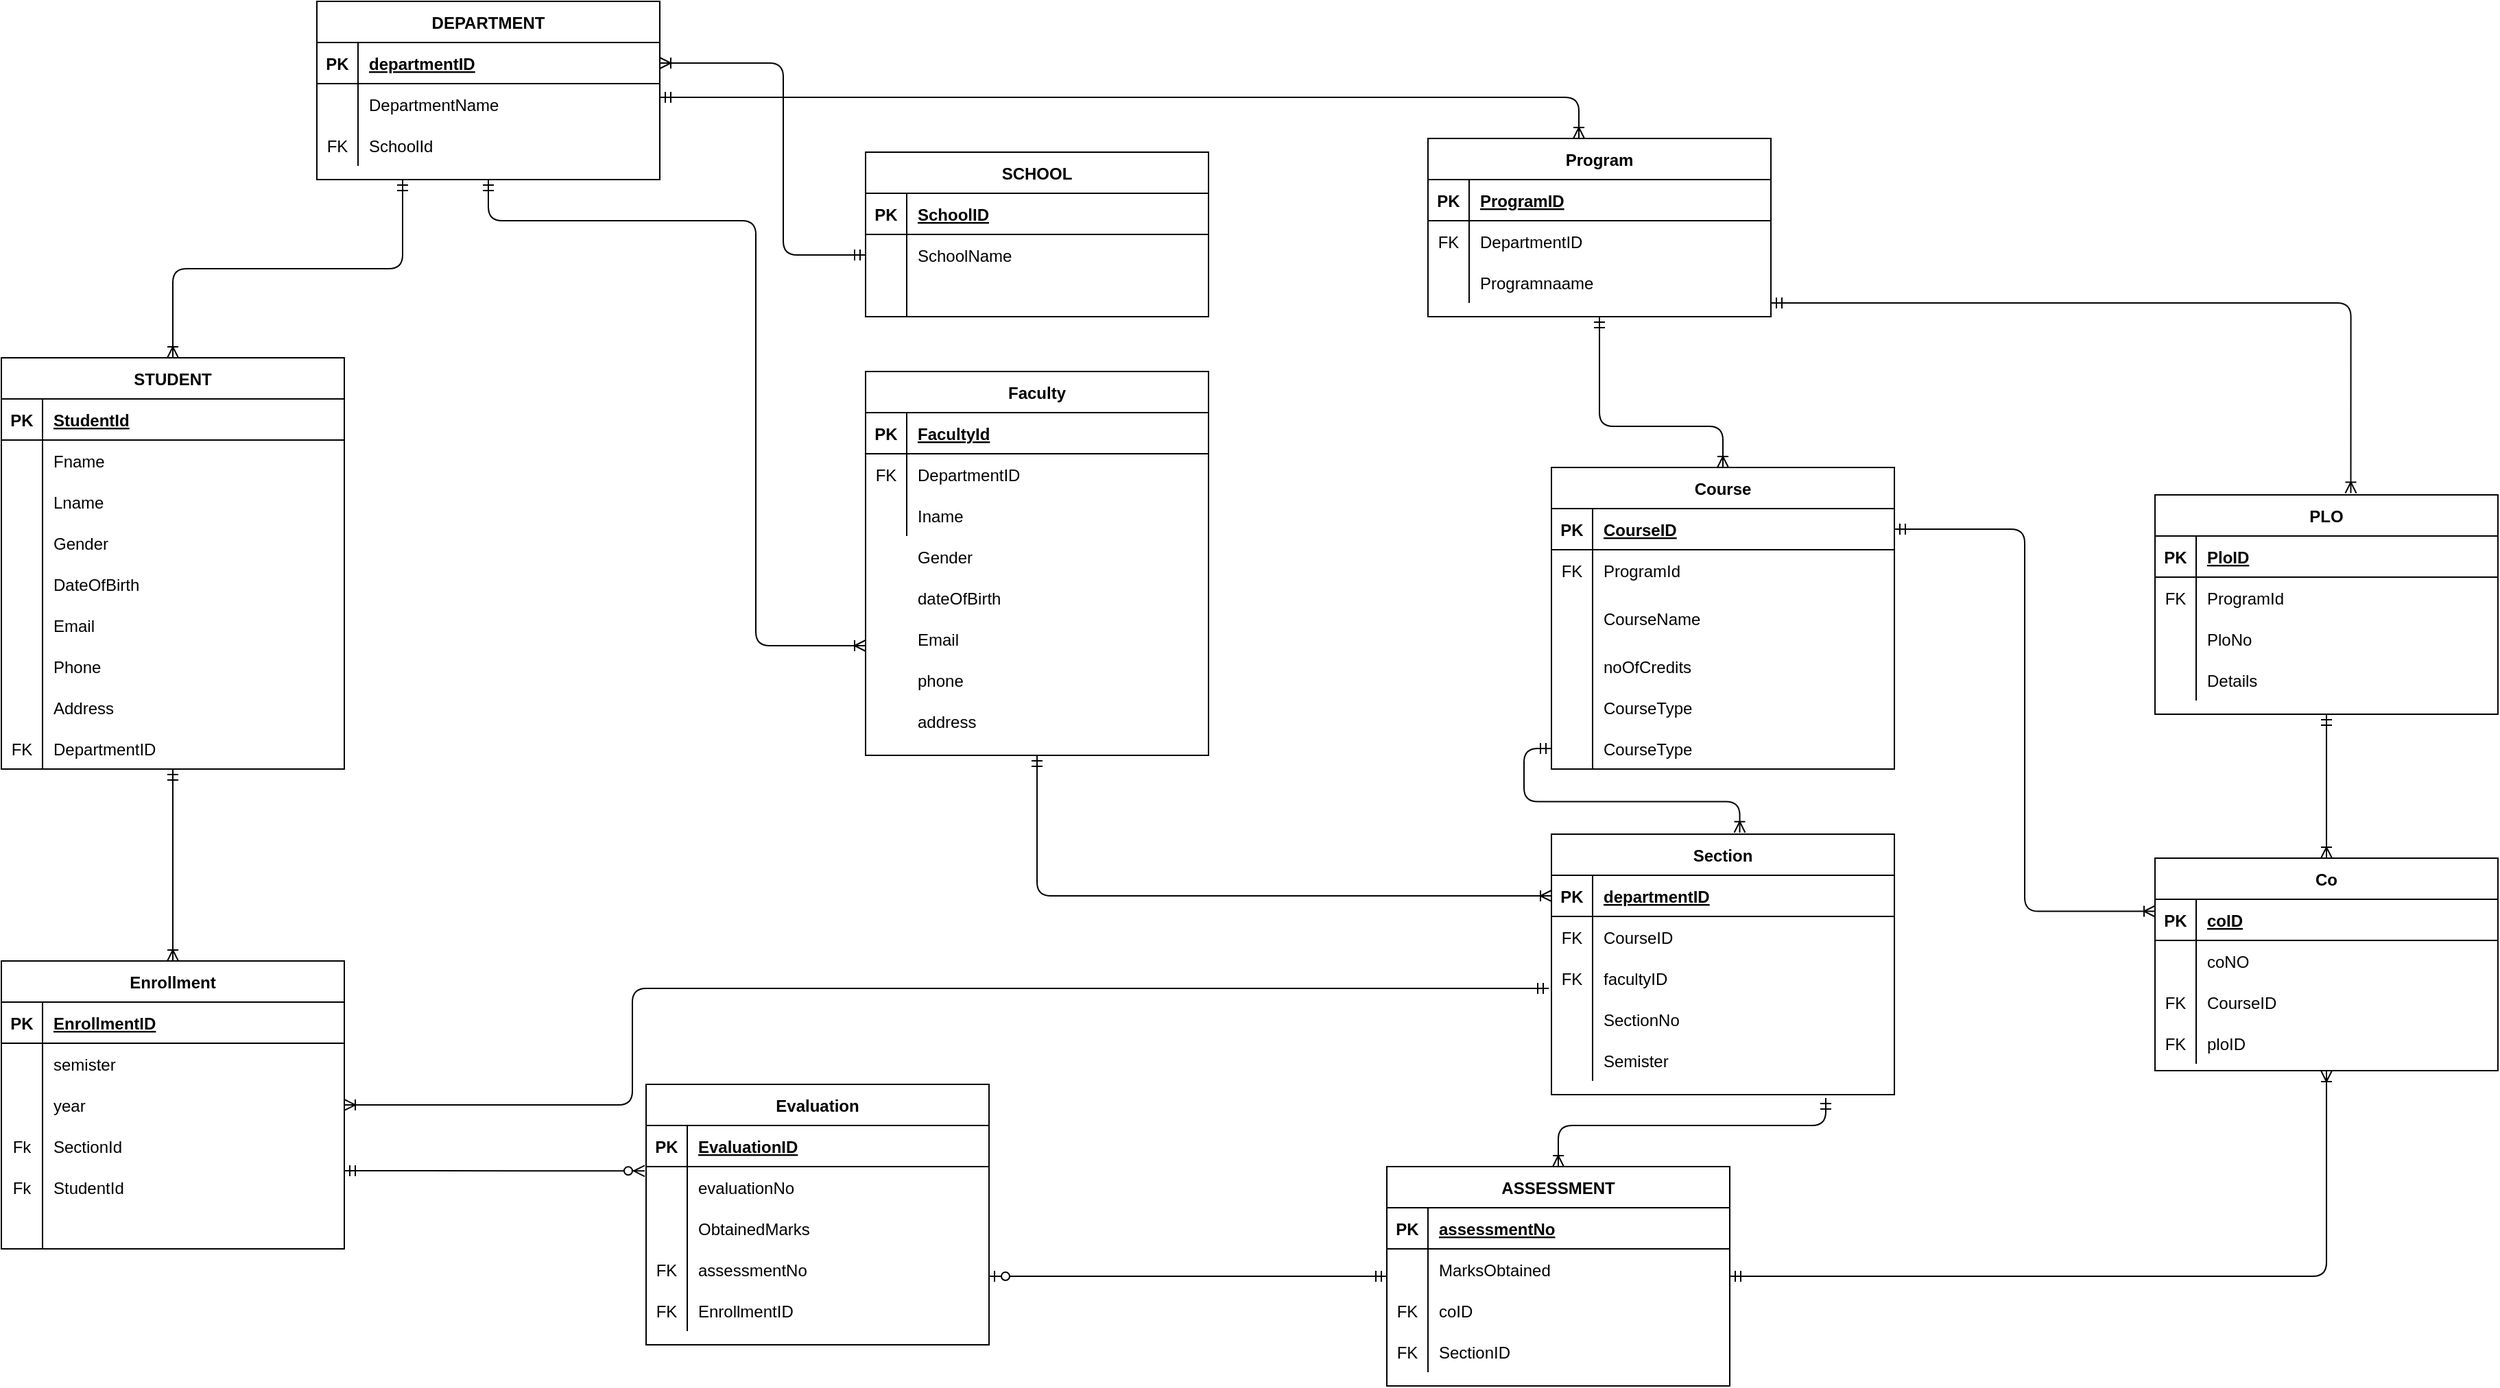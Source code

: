 <mxfile version="14.5.1" type="device"><diagram id="R2lEEEUBdFMjLlhIrx00" name="Page-1"><mxGraphModel dx="1867" dy="1372" grid="1" gridSize="10" guides="1" tooltips="1" connect="1" arrows="1" fold="1" page="1" pageScale="1" pageWidth="850" pageHeight="1100" math="0" shadow="0" extFonts="Permanent Marker^https://fonts.googleapis.com/css?family=Permanent+Marker"><root><mxCell id="0"/><mxCell id="1" parent="0"/><mxCell id="C-vyLk0tnHw3VtMMgP7b-1" value="" style="endArrow=ERmandOne;startArrow=ERoneToMany;endFill=0;startFill=0;edgeStyle=orthogonalEdgeStyle;" parent="1" source="C-vyLk0tnHw3VtMMgP7b-24" target="C-vyLk0tnHw3VtMMgP7b-6" edge="1"><mxGeometry width="100" height="100" relative="1" as="geometry"><mxPoint x="340" y="720" as="sourcePoint"/><mxPoint x="440" y="620" as="targetPoint"/><Array as="points"><mxPoint x="390" y="55"/><mxPoint x="390" y="195"/></Array></mxGeometry></mxCell><mxCell id="C-vyLk0tnHw3VtMMgP7b-2" value="SCHOOL" style="shape=table;startSize=30;container=1;collapsible=1;childLayout=tableLayout;fixedRows=1;rowLines=0;fontStyle=1;align=center;resizeLast=1;" parent="1" vertex="1"><mxGeometry x="450" y="120" width="250" height="120" as="geometry"/></mxCell><mxCell id="C-vyLk0tnHw3VtMMgP7b-3" value="" style="shape=partialRectangle;collapsible=0;dropTarget=0;pointerEvents=0;fillColor=none;points=[[0,0.5],[1,0.5]];portConstraint=eastwest;top=0;left=0;right=0;bottom=1;" parent="C-vyLk0tnHw3VtMMgP7b-2" vertex="1"><mxGeometry y="30" width="250" height="30" as="geometry"/></mxCell><mxCell id="C-vyLk0tnHw3VtMMgP7b-4" value="PK" style="shape=partialRectangle;overflow=hidden;connectable=0;fillColor=none;top=0;left=0;bottom=0;right=0;fontStyle=1;" parent="C-vyLk0tnHw3VtMMgP7b-3" vertex="1"><mxGeometry width="30" height="30" as="geometry"/></mxCell><mxCell id="C-vyLk0tnHw3VtMMgP7b-5" value="SchoolID" style="shape=partialRectangle;overflow=hidden;connectable=0;fillColor=none;top=0;left=0;bottom=0;right=0;align=left;spacingLeft=6;fontStyle=5;" parent="C-vyLk0tnHw3VtMMgP7b-3" vertex="1"><mxGeometry x="30" width="220" height="30" as="geometry"/></mxCell><mxCell id="C-vyLk0tnHw3VtMMgP7b-6" value="" style="shape=partialRectangle;collapsible=0;dropTarget=0;pointerEvents=0;fillColor=none;points=[[0,0.5],[1,0.5]];portConstraint=eastwest;top=0;left=0;right=0;bottom=0;" parent="C-vyLk0tnHw3VtMMgP7b-2" vertex="1"><mxGeometry y="60" width="250" height="30" as="geometry"/></mxCell><mxCell id="C-vyLk0tnHw3VtMMgP7b-7" value="" style="shape=partialRectangle;overflow=hidden;connectable=0;fillColor=none;top=0;left=0;bottom=0;right=0;" parent="C-vyLk0tnHw3VtMMgP7b-6" vertex="1"><mxGeometry width="30" height="30" as="geometry"/></mxCell><mxCell id="C-vyLk0tnHw3VtMMgP7b-8" value="SchoolName" style="shape=partialRectangle;overflow=hidden;connectable=0;fillColor=none;top=0;left=0;bottom=0;right=0;align=left;spacingLeft=6;" parent="C-vyLk0tnHw3VtMMgP7b-6" vertex="1"><mxGeometry x="30" width="220" height="30" as="geometry"/></mxCell><mxCell id="C-vyLk0tnHw3VtMMgP7b-9" value="" style="shape=partialRectangle;collapsible=0;dropTarget=0;pointerEvents=0;fillColor=none;points=[[0,0.5],[1,0.5]];portConstraint=eastwest;top=0;left=0;right=0;bottom=0;" parent="C-vyLk0tnHw3VtMMgP7b-2" vertex="1"><mxGeometry y="90" width="250" height="30" as="geometry"/></mxCell><mxCell id="C-vyLk0tnHw3VtMMgP7b-10" value="" style="shape=partialRectangle;overflow=hidden;connectable=0;fillColor=none;top=0;left=0;bottom=0;right=0;" parent="C-vyLk0tnHw3VtMMgP7b-9" vertex="1"><mxGeometry width="30" height="30" as="geometry"/></mxCell><mxCell id="C-vyLk0tnHw3VtMMgP7b-11" value="" style="shape=partialRectangle;overflow=hidden;connectable=0;fillColor=none;top=0;left=0;bottom=0;right=0;align=left;spacingLeft=6;" parent="C-vyLk0tnHw3VtMMgP7b-9" vertex="1"><mxGeometry x="30" width="220" height="30" as="geometry"/></mxCell><mxCell id="K81dYM7W5M3WvNymUG92-92" style="edgeStyle=orthogonalEdgeStyle;rounded=1;orthogonalLoop=1;jettySize=auto;html=1;entryX=0;entryY=0.5;entryDx=0;entryDy=0;startArrow=ERmandOne;startFill=0;endArrow=ERoneToMany;endFill=0;" parent="1" source="C-vyLk0tnHw3VtMMgP7b-13" target="K81dYM7W5M3WvNymUG92-70" edge="1"><mxGeometry relative="1" as="geometry"/></mxCell><mxCell id="C-vyLk0tnHw3VtMMgP7b-13" value="Faculty" style="shape=table;startSize=30;container=1;collapsible=1;childLayout=tableLayout;fixedRows=1;rowLines=0;fontStyle=1;align=center;resizeLast=1;" parent="1" vertex="1"><mxGeometry x="450" y="280" width="250" height="280" as="geometry"/></mxCell><mxCell id="C-vyLk0tnHw3VtMMgP7b-14" value="" style="shape=partialRectangle;collapsible=0;dropTarget=0;pointerEvents=0;fillColor=none;points=[[0,0.5],[1,0.5]];portConstraint=eastwest;top=0;left=0;right=0;bottom=1;" parent="C-vyLk0tnHw3VtMMgP7b-13" vertex="1"><mxGeometry y="30" width="250" height="30" as="geometry"/></mxCell><mxCell id="C-vyLk0tnHw3VtMMgP7b-15" value="PK" style="shape=partialRectangle;overflow=hidden;connectable=0;fillColor=none;top=0;left=0;bottom=0;right=0;fontStyle=1;" parent="C-vyLk0tnHw3VtMMgP7b-14" vertex="1"><mxGeometry width="30" height="30" as="geometry"/></mxCell><mxCell id="C-vyLk0tnHw3VtMMgP7b-16" value="FacultyId" style="shape=partialRectangle;overflow=hidden;connectable=0;fillColor=none;top=0;left=0;bottom=0;right=0;align=left;spacingLeft=6;fontStyle=5;" parent="C-vyLk0tnHw3VtMMgP7b-14" vertex="1"><mxGeometry x="30" width="220" height="30" as="geometry"/></mxCell><mxCell id="C-vyLk0tnHw3VtMMgP7b-17" value="" style="shape=partialRectangle;collapsible=0;dropTarget=0;pointerEvents=0;fillColor=none;points=[[0,0.5],[1,0.5]];portConstraint=eastwest;top=0;left=0;right=0;bottom=0;" parent="C-vyLk0tnHw3VtMMgP7b-13" vertex="1"><mxGeometry y="60" width="250" height="30" as="geometry"/></mxCell><mxCell id="C-vyLk0tnHw3VtMMgP7b-18" value="FK" style="shape=partialRectangle;overflow=hidden;connectable=0;fillColor=none;top=0;left=0;bottom=0;right=0;" parent="C-vyLk0tnHw3VtMMgP7b-17" vertex="1"><mxGeometry width="30" height="30" as="geometry"/></mxCell><mxCell id="C-vyLk0tnHw3VtMMgP7b-19" value="DepartmentID" style="shape=partialRectangle;overflow=hidden;connectable=0;fillColor=none;top=0;left=0;bottom=0;right=0;align=left;spacingLeft=6;" parent="C-vyLk0tnHw3VtMMgP7b-17" vertex="1"><mxGeometry x="30" width="220" height="30" as="geometry"/></mxCell><mxCell id="C-vyLk0tnHw3VtMMgP7b-20" value="" style="shape=partialRectangle;collapsible=0;dropTarget=0;pointerEvents=0;fillColor=none;points=[[0,0.5],[1,0.5]];portConstraint=eastwest;top=0;left=0;right=0;bottom=0;" parent="C-vyLk0tnHw3VtMMgP7b-13" vertex="1"><mxGeometry y="90" width="250" height="30" as="geometry"/></mxCell><mxCell id="C-vyLk0tnHw3VtMMgP7b-21" value="" style="shape=partialRectangle;overflow=hidden;connectable=0;fillColor=none;top=0;left=0;bottom=0;right=0;" parent="C-vyLk0tnHw3VtMMgP7b-20" vertex="1"><mxGeometry width="30" height="30" as="geometry"/></mxCell><mxCell id="C-vyLk0tnHw3VtMMgP7b-22" value="Iname" style="shape=partialRectangle;overflow=hidden;connectable=0;fillColor=none;top=0;left=0;bottom=0;right=0;align=left;spacingLeft=6;" parent="C-vyLk0tnHw3VtMMgP7b-20" vertex="1"><mxGeometry x="30" width="220" height="30" as="geometry"/></mxCell><mxCell id="K81dYM7W5M3WvNymUG92-83" style="rounded=1;orthogonalLoop=1;jettySize=auto;html=1;entryX=0.44;entryY=0;entryDx=0;entryDy=0;entryPerimeter=0;startArrow=ERmandOne;startFill=0;endArrow=ERoneToMany;endFill=0;edgeStyle=orthogonalEdgeStyle;" parent="1" source="C-vyLk0tnHw3VtMMgP7b-23" target="K81dYM7W5M3WvNymUG92-62" edge="1"><mxGeometry relative="1" as="geometry"><Array as="points"><mxPoint x="970" y="80"/></Array></mxGeometry></mxCell><mxCell id="K81dYM7W5M3WvNymUG92-10" value="Gender" style="shape=partialRectangle;overflow=hidden;connectable=0;fillColor=none;top=0;left=0;bottom=0;right=0;align=left;spacingLeft=6;" parent="1" vertex="1"><mxGeometry x="480" y="400" width="220" height="30" as="geometry"/></mxCell><mxCell id="K81dYM7W5M3WvNymUG92-11" value="dateOfBirth" style="shape=partialRectangle;overflow=hidden;connectable=0;fillColor=none;top=0;left=0;bottom=0;right=0;align=left;spacingLeft=6;" parent="1" vertex="1"><mxGeometry x="480" y="430" width="220" height="30" as="geometry"/></mxCell><mxCell id="K81dYM7W5M3WvNymUG92-12" value="Email" style="shape=partialRectangle;overflow=hidden;connectable=0;fillColor=none;top=0;left=0;bottom=0;right=0;align=left;spacingLeft=6;" parent="1" vertex="1"><mxGeometry x="480" y="460" width="220" height="30" as="geometry"/></mxCell><mxCell id="K81dYM7W5M3WvNymUG92-13" value="phone" style="shape=partialRectangle;overflow=hidden;connectable=0;fillColor=none;top=0;left=0;bottom=0;right=0;align=left;spacingLeft=6;" parent="1" vertex="1"><mxGeometry x="480" y="490" width="220" height="30" as="geometry"/></mxCell><mxCell id="K81dYM7W5M3WvNymUG92-14" value="address" style="shape=partialRectangle;overflow=hidden;connectable=0;fillColor=none;top=0;left=0;bottom=0;right=0;align=left;spacingLeft=6;" parent="1" vertex="1"><mxGeometry x="480" y="520" width="220" height="30" as="geometry"/></mxCell><mxCell id="K81dYM7W5M3WvNymUG92-19" style="edgeStyle=orthogonalEdgeStyle;rounded=1;orthogonalLoop=1;jettySize=auto;html=1;startArrow=ERmandOne;startFill=0;endArrow=ERoneToMany;endFill=0;exitX=0.5;exitY=1;exitDx=0;exitDy=0;" parent="1" source="C-vyLk0tnHw3VtMMgP7b-23" edge="1"><mxGeometry relative="1" as="geometry"><mxPoint x="450" y="480" as="targetPoint"/><mxPoint x="245" y="230" as="sourcePoint"/><Array as="points"><mxPoint x="175" y="170"/><mxPoint x="370" y="170"/><mxPoint x="370" y="480"/></Array></mxGeometry></mxCell><mxCell id="K81dYM7W5M3WvNymUG92-93" style="edgeStyle=orthogonalEdgeStyle;rounded=1;orthogonalLoop=1;jettySize=auto;html=1;startArrow=ERoneToMany;startFill=0;endArrow=ERmandOne;endFill=0;entryX=0.25;entryY=1;entryDx=0;entryDy=0;" parent="1" source="K81dYM7W5M3WvNymUG92-20" target="C-vyLk0tnHw3VtMMgP7b-23" edge="1"><mxGeometry relative="1" as="geometry"><mxPoint x="110" y="130" as="targetPoint"/></mxGeometry></mxCell><mxCell id="K81dYM7W5M3WvNymUG92-94" style="edgeStyle=orthogonalEdgeStyle;rounded=1;orthogonalLoop=1;jettySize=auto;html=1;startArrow=ERmandOne;startFill=0;endArrow=ERoneToMany;endFill=0;" parent="1" source="K81dYM7W5M3WvNymUG92-20" target="K81dYM7W5M3WvNymUG92-27" edge="1"><mxGeometry relative="1" as="geometry"/></mxCell><mxCell id="K81dYM7W5M3WvNymUG92-95" style="edgeStyle=orthogonalEdgeStyle;rounded=1;orthogonalLoop=1;jettySize=auto;html=1;entryX=-0.004;entryY=0.105;entryDx=0;entryDy=0;entryPerimeter=0;startArrow=ERmandOne;startFill=0;endArrow=ERzeroToMany;endFill=1;" parent="1" source="K81dYM7W5M3WvNymUG92-27" target="K81dYM7W5M3WvNymUG92-38" edge="1"><mxGeometry relative="1" as="geometry"><Array as="points"><mxPoint x="120" y="863"/><mxPoint x="120" y="863"/></Array></mxGeometry></mxCell><mxCell id="K81dYM7W5M3WvNymUG92-98" style="edgeStyle=orthogonalEdgeStyle;rounded=1;orthogonalLoop=1;jettySize=auto;html=1;startArrow=ERoneToMany;startFill=0;endArrow=ERmandOne;endFill=0;" parent="1" source="K81dYM7W5M3WvNymUG92-27" edge="1"><mxGeometry relative="1" as="geometry"><Array as="points"><mxPoint x="280" y="815"/><mxPoint x="280" y="730"/></Array><mxPoint x="948" y="730" as="targetPoint"/></mxGeometry></mxCell><mxCell id="K81dYM7W5M3WvNymUG92-96" style="edgeStyle=orthogonalEdgeStyle;rounded=1;orthogonalLoop=1;jettySize=auto;html=1;startArrow=ERzeroToOne;startFill=1;endArrow=ERmandOne;endFill=0;entryX=0;entryY=0.5;entryDx=0;entryDy=0;" parent="1" source="K81dYM7W5M3WvNymUG92-34" target="K81dYM7W5M3WvNymUG92-41" edge="1"><mxGeometry relative="1" as="geometry"><mxPoint x="810" y="1060" as="targetPoint"/><Array as="points"><mxPoint x="820" y="940"/></Array></mxGeometry></mxCell><mxCell id="K81dYM7W5M3WvNymUG92-88" style="edgeStyle=orthogonalEdgeStyle;rounded=1;orthogonalLoop=1;jettySize=auto;html=1;entryX=0.5;entryY=1;entryDx=0;entryDy=0;startArrow=ERmandOne;startFill=0;endArrow=ERoneToMany;endFill=0;" parent="1" source="K81dYM7W5M3WvNymUG92-41" target="K81dYM7W5M3WvNymUG92-48" edge="1"><mxGeometry relative="1" as="geometry"/></mxCell><mxCell id="K81dYM7W5M3WvNymUG92-84" style="edgeStyle=orthogonalEdgeStyle;rounded=1;orthogonalLoop=1;jettySize=auto;html=1;entryX=0.5;entryY=0;entryDx=0;entryDy=0;startArrow=ERmandOne;startFill=0;endArrow=ERoneToMany;endFill=0;" parent="1" source="K81dYM7W5M3WvNymUG92-62" target="K81dYM7W5M3WvNymUG92-76" edge="1"><mxGeometry relative="1" as="geometry"><Array as="points"><mxPoint x="985" y="320"/><mxPoint x="1075" y="320"/></Array></mxGeometry></mxCell><mxCell id="K81dYM7W5M3WvNymUG92-85" style="edgeStyle=orthogonalEdgeStyle;rounded=1;orthogonalLoop=1;jettySize=auto;html=1;entryX=0.571;entryY=-0.008;entryDx=0;entryDy=0;entryPerimeter=0;startArrow=ERmandOne;startFill=0;endArrow=ERoneToMany;endFill=0;" parent="1" source="K81dYM7W5M3WvNymUG92-62" target="K81dYM7W5M3WvNymUG92-55" edge="1"><mxGeometry relative="1" as="geometry"><Array as="points"><mxPoint x="1533" y="230"/></Array></mxGeometry></mxCell><mxCell id="K81dYM7W5M3WvNymUG92-62" value="Program" style="shape=table;startSize=30;container=1;collapsible=1;childLayout=tableLayout;fixedRows=1;rowLines=0;fontStyle=1;align=center;resizeLast=1;" parent="1" vertex="1"><mxGeometry x="860" y="110" width="250" height="130" as="geometry"/></mxCell><mxCell id="K81dYM7W5M3WvNymUG92-63" value="" style="shape=partialRectangle;collapsible=0;dropTarget=0;pointerEvents=0;fillColor=none;points=[[0,0.5],[1,0.5]];portConstraint=eastwest;top=0;left=0;right=0;bottom=1;" parent="K81dYM7W5M3WvNymUG92-62" vertex="1"><mxGeometry y="30" width="250" height="30" as="geometry"/></mxCell><mxCell id="K81dYM7W5M3WvNymUG92-64" value="PK" style="shape=partialRectangle;overflow=hidden;connectable=0;fillColor=none;top=0;left=0;bottom=0;right=0;fontStyle=1;" parent="K81dYM7W5M3WvNymUG92-63" vertex="1"><mxGeometry width="30" height="30" as="geometry"/></mxCell><mxCell id="K81dYM7W5M3WvNymUG92-65" value="ProgramID" style="shape=partialRectangle;overflow=hidden;connectable=0;fillColor=none;top=0;left=0;bottom=0;right=0;align=left;spacingLeft=6;fontStyle=5;" parent="K81dYM7W5M3WvNymUG92-63" vertex="1"><mxGeometry x="30" width="220" height="30" as="geometry"/></mxCell><mxCell id="K81dYM7W5M3WvNymUG92-66" value="" style="shape=partialRectangle;collapsible=0;dropTarget=0;pointerEvents=0;fillColor=none;points=[[0,0.5],[1,0.5]];portConstraint=eastwest;top=0;left=0;right=0;bottom=0;" parent="K81dYM7W5M3WvNymUG92-62" vertex="1"><mxGeometry y="60" width="250" height="30" as="geometry"/></mxCell><mxCell id="K81dYM7W5M3WvNymUG92-67" value="FK" style="shape=partialRectangle;overflow=hidden;connectable=0;fillColor=none;top=0;left=0;bottom=0;right=0;" parent="K81dYM7W5M3WvNymUG92-66" vertex="1"><mxGeometry width="30" height="30" as="geometry"/></mxCell><mxCell id="K81dYM7W5M3WvNymUG92-68" value="DepartmentID" style="shape=partialRectangle;overflow=hidden;connectable=0;fillColor=none;top=0;left=0;bottom=0;right=0;align=left;spacingLeft=6;" parent="K81dYM7W5M3WvNymUG92-66" vertex="1"><mxGeometry x="30" width="220" height="30" as="geometry"/></mxCell><mxCell id="mfqpW2SuUjGyn3IhgK5E-80" value="" style="shape=partialRectangle;collapsible=0;dropTarget=0;pointerEvents=0;fillColor=none;points=[[0,0.5],[1,0.5]];portConstraint=eastwest;top=0;left=0;right=0;bottom=0;" parent="K81dYM7W5M3WvNymUG92-62" vertex="1"><mxGeometry y="90" width="250" height="30" as="geometry"/></mxCell><mxCell id="mfqpW2SuUjGyn3IhgK5E-81" value="" style="shape=partialRectangle;overflow=hidden;connectable=0;fillColor=none;top=0;left=0;bottom=0;right=0;" parent="mfqpW2SuUjGyn3IhgK5E-80" vertex="1"><mxGeometry width="30" height="30" as="geometry"/></mxCell><mxCell id="mfqpW2SuUjGyn3IhgK5E-82" value="Programnaame" style="shape=partialRectangle;overflow=hidden;connectable=0;fillColor=none;top=0;left=0;bottom=0;right=0;align=left;spacingLeft=6;" parent="mfqpW2SuUjGyn3IhgK5E-80" vertex="1"><mxGeometry x="30" width="220" height="30" as="geometry"/></mxCell><mxCell id="K81dYM7W5M3WvNymUG92-89" style="edgeStyle=orthogonalEdgeStyle;rounded=1;orthogonalLoop=1;jettySize=auto;html=1;entryX=0.549;entryY=-0.006;entryDx=0;entryDy=0;entryPerimeter=0;startArrow=ERmandOne;startFill=0;endArrow=ERoneToMany;endFill=0;" parent="1" source="mfqpW2SuUjGyn3IhgK5E-101" target="K81dYM7W5M3WvNymUG92-69" edge="1"><mxGeometry relative="1" as="geometry"><mxPoint x="1087" y="590" as="sourcePoint"/><Array as="points"/></mxGeometry></mxCell><mxCell id="K81dYM7W5M3WvNymUG92-86" style="edgeStyle=orthogonalEdgeStyle;rounded=1;orthogonalLoop=1;jettySize=auto;html=1;startArrow=ERmandOne;startFill=0;endArrow=ERoneToMany;endFill=0;exitX=0.5;exitY=1;exitDx=0;exitDy=0;" parent="1" source="K81dYM7W5M3WvNymUG92-55" target="K81dYM7W5M3WvNymUG92-48" edge="1"><mxGeometry relative="1" as="geometry"/></mxCell><mxCell id="K81dYM7W5M3WvNymUG92-90" style="edgeStyle=orthogonalEdgeStyle;rounded=1;orthogonalLoop=1;jettySize=auto;html=1;entryX=0;entryY=0.25;entryDx=0;entryDy=0;startArrow=ERmandOne;startFill=0;endArrow=ERoneToMany;endFill=0;" parent="1" source="K81dYM7W5M3WvNymUG92-77" target="K81dYM7W5M3WvNymUG92-48" edge="1"><mxGeometry relative="1" as="geometry"/></mxCell><mxCell id="K81dYM7W5M3WvNymUG92-99" style="edgeStyle=orthogonalEdgeStyle;rounded=1;orthogonalLoop=1;jettySize=auto;html=1;startArrow=ERoneToMany;startFill=0;endArrow=ERmandOne;endFill=0;" parent="1" source="K81dYM7W5M3WvNymUG92-41" edge="1"><mxGeometry relative="1" as="geometry"><mxPoint x="1150" y="810" as="targetPoint"/><Array as="points"><mxPoint x="955" y="830"/><mxPoint x="1150" y="830"/></Array></mxGeometry></mxCell><mxCell id="K81dYM7W5M3WvNymUG92-48" value="Co" style="shape=table;startSize=30;container=1;collapsible=1;childLayout=tableLayout;fixedRows=1;rowLines=0;fontStyle=1;align=center;resizeLast=1;" parent="1" vertex="1"><mxGeometry x="1390" y="635" width="250" height="155" as="geometry"/></mxCell><mxCell id="K81dYM7W5M3WvNymUG92-49" value="" style="shape=partialRectangle;collapsible=0;dropTarget=0;pointerEvents=0;fillColor=none;points=[[0,0.5],[1,0.5]];portConstraint=eastwest;top=0;left=0;right=0;bottom=1;" parent="K81dYM7W5M3WvNymUG92-48" vertex="1"><mxGeometry y="30" width="250" height="30" as="geometry"/></mxCell><mxCell id="K81dYM7W5M3WvNymUG92-50" value="PK" style="shape=partialRectangle;overflow=hidden;connectable=0;fillColor=none;top=0;left=0;bottom=0;right=0;fontStyle=1;" parent="K81dYM7W5M3WvNymUG92-49" vertex="1"><mxGeometry width="30" height="30" as="geometry"/></mxCell><mxCell id="K81dYM7W5M3WvNymUG92-51" value="coID" style="shape=partialRectangle;overflow=hidden;connectable=0;fillColor=none;top=0;left=0;bottom=0;right=0;align=left;spacingLeft=6;fontStyle=5;" parent="K81dYM7W5M3WvNymUG92-49" vertex="1"><mxGeometry x="30" width="220" height="30" as="geometry"/></mxCell><mxCell id="K81dYM7W5M3WvNymUG92-52" value="" style="shape=partialRectangle;collapsible=0;dropTarget=0;pointerEvents=0;fillColor=none;points=[[0,0.5],[1,0.5]];portConstraint=eastwest;top=0;left=0;right=0;bottom=0;" parent="K81dYM7W5M3WvNymUG92-48" vertex="1"><mxGeometry y="60" width="250" height="30" as="geometry"/></mxCell><mxCell id="K81dYM7W5M3WvNymUG92-53" value="" style="shape=partialRectangle;overflow=hidden;connectable=0;fillColor=none;top=0;left=0;bottom=0;right=0;" parent="K81dYM7W5M3WvNymUG92-52" vertex="1"><mxGeometry width="30" height="30" as="geometry"/></mxCell><mxCell id="K81dYM7W5M3WvNymUG92-54" value="coNO" style="shape=partialRectangle;overflow=hidden;connectable=0;fillColor=none;top=0;left=0;bottom=0;right=0;align=left;spacingLeft=6;" parent="K81dYM7W5M3WvNymUG92-52" vertex="1"><mxGeometry x="30" width="220" height="30" as="geometry"/></mxCell><mxCell id="mfqpW2SuUjGyn3IhgK5E-67" value="" style="shape=partialRectangle;collapsible=0;dropTarget=0;pointerEvents=0;fillColor=none;points=[[0,0.5],[1,0.5]];portConstraint=eastwest;top=0;left=0;right=0;bottom=0;" parent="K81dYM7W5M3WvNymUG92-48" vertex="1"><mxGeometry y="90" width="250" height="30" as="geometry"/></mxCell><mxCell id="mfqpW2SuUjGyn3IhgK5E-68" value="FK" style="shape=partialRectangle;overflow=hidden;connectable=0;fillColor=none;top=0;left=0;bottom=0;right=0;" parent="mfqpW2SuUjGyn3IhgK5E-67" vertex="1"><mxGeometry width="30" height="30" as="geometry"/></mxCell><mxCell id="mfqpW2SuUjGyn3IhgK5E-69" value="CourseID" style="shape=partialRectangle;overflow=hidden;connectable=0;fillColor=none;top=0;left=0;bottom=0;right=0;align=left;spacingLeft=6;" parent="mfqpW2SuUjGyn3IhgK5E-67" vertex="1"><mxGeometry x="30" width="220" height="30" as="geometry"/></mxCell><mxCell id="mfqpW2SuUjGyn3IhgK5E-70" value="" style="shape=partialRectangle;collapsible=0;dropTarget=0;pointerEvents=0;fillColor=none;points=[[0,0.5],[1,0.5]];portConstraint=eastwest;top=0;left=0;right=0;bottom=0;" parent="K81dYM7W5M3WvNymUG92-48" vertex="1"><mxGeometry y="120" width="250" height="30" as="geometry"/></mxCell><mxCell id="mfqpW2SuUjGyn3IhgK5E-71" value="FK" style="shape=partialRectangle;overflow=hidden;connectable=0;fillColor=none;top=0;left=0;bottom=0;right=0;" parent="mfqpW2SuUjGyn3IhgK5E-70" vertex="1"><mxGeometry width="30" height="30" as="geometry"/></mxCell><mxCell id="mfqpW2SuUjGyn3IhgK5E-72" value="ploID" style="shape=partialRectangle;overflow=hidden;connectable=0;fillColor=none;top=0;left=0;bottom=0;right=0;align=left;spacingLeft=6;" parent="mfqpW2SuUjGyn3IhgK5E-70" vertex="1"><mxGeometry x="30" width="220" height="30" as="geometry"/></mxCell><mxCell id="K81dYM7W5M3WvNymUG92-27" value="Enrollment" style="shape=table;startSize=30;container=1;collapsible=1;childLayout=tableLayout;fixedRows=1;rowLines=0;fontStyle=1;align=center;resizeLast=1;" parent="1" vertex="1"><mxGeometry x="-180" y="710" width="250" height="210" as="geometry"/></mxCell><mxCell id="K81dYM7W5M3WvNymUG92-28" value="" style="shape=partialRectangle;collapsible=0;dropTarget=0;pointerEvents=0;fillColor=none;points=[[0,0.5],[1,0.5]];portConstraint=eastwest;top=0;left=0;right=0;bottom=1;" parent="K81dYM7W5M3WvNymUG92-27" vertex="1"><mxGeometry y="30" width="250" height="30" as="geometry"/></mxCell><mxCell id="K81dYM7W5M3WvNymUG92-29" value="PK" style="shape=partialRectangle;overflow=hidden;connectable=0;fillColor=none;top=0;left=0;bottom=0;right=0;fontStyle=1;" parent="K81dYM7W5M3WvNymUG92-28" vertex="1"><mxGeometry width="30" height="30" as="geometry"/></mxCell><mxCell id="K81dYM7W5M3WvNymUG92-30" value="EnrollmentID" style="shape=partialRectangle;overflow=hidden;connectable=0;fillColor=none;top=0;left=0;bottom=0;right=0;align=left;spacingLeft=6;fontStyle=5;" parent="K81dYM7W5M3WvNymUG92-28" vertex="1"><mxGeometry x="30" width="220" height="30" as="geometry"/></mxCell><mxCell id="K81dYM7W5M3WvNymUG92-31" value="" style="shape=partialRectangle;collapsible=0;dropTarget=0;pointerEvents=0;fillColor=none;points=[[0,0.5],[1,0.5]];portConstraint=eastwest;top=0;left=0;right=0;bottom=0;" parent="K81dYM7W5M3WvNymUG92-27" vertex="1"><mxGeometry y="60" width="250" height="30" as="geometry"/></mxCell><mxCell id="K81dYM7W5M3WvNymUG92-32" value="" style="shape=partialRectangle;overflow=hidden;connectable=0;fillColor=none;top=0;left=0;bottom=0;right=0;" parent="K81dYM7W5M3WvNymUG92-31" vertex="1"><mxGeometry width="30" height="30" as="geometry"/></mxCell><mxCell id="K81dYM7W5M3WvNymUG92-33" value="semister" style="shape=partialRectangle;overflow=hidden;connectable=0;fillColor=none;top=0;left=0;bottom=0;right=0;align=left;spacingLeft=6;" parent="K81dYM7W5M3WvNymUG92-31" vertex="1"><mxGeometry x="30" width="220" height="30" as="geometry"/></mxCell><mxCell id="mfqpW2SuUjGyn3IhgK5E-28" value="" style="shape=partialRectangle;collapsible=0;dropTarget=0;pointerEvents=0;fillColor=none;points=[[0,0.5],[1,0.5]];portConstraint=eastwest;top=0;left=0;right=0;bottom=0;" parent="K81dYM7W5M3WvNymUG92-27" vertex="1"><mxGeometry y="90" width="250" height="30" as="geometry"/></mxCell><mxCell id="mfqpW2SuUjGyn3IhgK5E-29" value="" style="shape=partialRectangle;overflow=hidden;connectable=0;fillColor=none;top=0;left=0;bottom=0;right=0;" parent="mfqpW2SuUjGyn3IhgK5E-28" vertex="1"><mxGeometry width="30" height="30" as="geometry"/></mxCell><mxCell id="mfqpW2SuUjGyn3IhgK5E-30" value="year" style="shape=partialRectangle;overflow=hidden;connectable=0;fillColor=none;top=0;left=0;bottom=0;right=0;align=left;spacingLeft=6;" parent="mfqpW2SuUjGyn3IhgK5E-28" vertex="1"><mxGeometry x="30" width="220" height="30" as="geometry"/></mxCell><mxCell id="mfqpW2SuUjGyn3IhgK5E-31" value="" style="shape=partialRectangle;collapsible=0;dropTarget=0;pointerEvents=0;fillColor=none;points=[[0,0.5],[1,0.5]];portConstraint=eastwest;top=0;left=0;right=0;bottom=0;" parent="K81dYM7W5M3WvNymUG92-27" vertex="1"><mxGeometry y="120" width="250" height="30" as="geometry"/></mxCell><mxCell id="mfqpW2SuUjGyn3IhgK5E-32" value="Fk" style="shape=partialRectangle;overflow=hidden;connectable=0;fillColor=none;top=0;left=0;bottom=0;right=0;" parent="mfqpW2SuUjGyn3IhgK5E-31" vertex="1"><mxGeometry width="30" height="30" as="geometry"/></mxCell><mxCell id="mfqpW2SuUjGyn3IhgK5E-33" value="SectionId" style="shape=partialRectangle;overflow=hidden;connectable=0;fillColor=none;top=0;left=0;bottom=0;right=0;align=left;spacingLeft=6;" parent="mfqpW2SuUjGyn3IhgK5E-31" vertex="1"><mxGeometry x="30" width="220" height="30" as="geometry"/></mxCell><mxCell id="mfqpW2SuUjGyn3IhgK5E-37" value="" style="shape=partialRectangle;collapsible=0;dropTarget=0;pointerEvents=0;fillColor=none;points=[[0,0.5],[1,0.5]];portConstraint=eastwest;top=0;left=0;right=0;bottom=0;" parent="K81dYM7W5M3WvNymUG92-27" vertex="1"><mxGeometry y="150" width="250" height="30" as="geometry"/></mxCell><mxCell id="mfqpW2SuUjGyn3IhgK5E-38" value="Fk" style="shape=partialRectangle;overflow=hidden;connectable=0;fillColor=none;top=0;left=0;bottom=0;right=0;" parent="mfqpW2SuUjGyn3IhgK5E-37" vertex="1"><mxGeometry width="30" height="30" as="geometry"/></mxCell><mxCell id="mfqpW2SuUjGyn3IhgK5E-39" value="StudentId" style="shape=partialRectangle;overflow=hidden;connectable=0;fillColor=none;top=0;left=0;bottom=0;right=0;align=left;spacingLeft=6;" parent="mfqpW2SuUjGyn3IhgK5E-37" vertex="1"><mxGeometry x="30" width="220" height="30" as="geometry"/></mxCell><mxCell id="mfqpW2SuUjGyn3IhgK5E-34" value="" style="shape=partialRectangle;collapsible=0;dropTarget=0;pointerEvents=0;fillColor=none;points=[[0,0.5],[1,0.5]];portConstraint=eastwest;top=0;left=0;right=0;bottom=0;" parent="K81dYM7W5M3WvNymUG92-27" vertex="1"><mxGeometry y="180" width="250" height="30" as="geometry"/></mxCell><mxCell id="mfqpW2SuUjGyn3IhgK5E-35" value="" style="shape=partialRectangle;overflow=hidden;connectable=0;fillColor=none;top=0;left=0;bottom=0;right=0;" parent="mfqpW2SuUjGyn3IhgK5E-34" vertex="1"><mxGeometry width="30" height="30" as="geometry"/></mxCell><mxCell id="mfqpW2SuUjGyn3IhgK5E-36" value="" style="shape=partialRectangle;overflow=hidden;connectable=0;fillColor=none;top=0;left=0;bottom=0;right=0;align=left;spacingLeft=6;" parent="mfqpW2SuUjGyn3IhgK5E-34" vertex="1"><mxGeometry x="30" width="220" height="30" as="geometry"/></mxCell><mxCell id="C-vyLk0tnHw3VtMMgP7b-23" value="DEPARTMENT" style="shape=table;startSize=30;container=1;collapsible=1;childLayout=tableLayout;fixedRows=1;rowLines=0;fontStyle=1;align=center;resizeLast=1;" parent="1" vertex="1"><mxGeometry x="50" y="10" width="250" height="130" as="geometry"/></mxCell><mxCell id="C-vyLk0tnHw3VtMMgP7b-24" value="" style="shape=partialRectangle;collapsible=0;dropTarget=0;pointerEvents=0;fillColor=none;points=[[0,0.5],[1,0.5]];portConstraint=eastwest;top=0;left=0;right=0;bottom=1;" parent="C-vyLk0tnHw3VtMMgP7b-23" vertex="1"><mxGeometry y="30" width="250" height="30" as="geometry"/></mxCell><mxCell id="C-vyLk0tnHw3VtMMgP7b-25" value="PK" style="shape=partialRectangle;overflow=hidden;connectable=0;fillColor=none;top=0;left=0;bottom=0;right=0;fontStyle=1;" parent="C-vyLk0tnHw3VtMMgP7b-24" vertex="1"><mxGeometry width="30" height="30" as="geometry"/></mxCell><mxCell id="C-vyLk0tnHw3VtMMgP7b-26" value="departmentID" style="shape=partialRectangle;overflow=hidden;connectable=0;fillColor=none;top=0;left=0;bottom=0;right=0;align=left;spacingLeft=6;fontStyle=5;" parent="C-vyLk0tnHw3VtMMgP7b-24" vertex="1"><mxGeometry x="30" width="220" height="30" as="geometry"/></mxCell><mxCell id="C-vyLk0tnHw3VtMMgP7b-27" value="" style="shape=partialRectangle;collapsible=0;dropTarget=0;pointerEvents=0;fillColor=none;points=[[0,0.5],[1,0.5]];portConstraint=eastwest;top=0;left=0;right=0;bottom=0;" parent="C-vyLk0tnHw3VtMMgP7b-23" vertex="1"><mxGeometry y="60" width="250" height="30" as="geometry"/></mxCell><mxCell id="C-vyLk0tnHw3VtMMgP7b-28" value="" style="shape=partialRectangle;overflow=hidden;connectable=0;fillColor=none;top=0;left=0;bottom=0;right=0;" parent="C-vyLk0tnHw3VtMMgP7b-27" vertex="1"><mxGeometry width="30" height="30" as="geometry"/></mxCell><mxCell id="C-vyLk0tnHw3VtMMgP7b-29" value="DepartmentName" style="shape=partialRectangle;overflow=hidden;connectable=0;fillColor=none;top=0;left=0;bottom=0;right=0;align=left;spacingLeft=6;" parent="C-vyLk0tnHw3VtMMgP7b-27" vertex="1"><mxGeometry x="30" width="220" height="30" as="geometry"/></mxCell><mxCell id="mfqpW2SuUjGyn3IhgK5E-19" value="" style="shape=partialRectangle;collapsible=0;dropTarget=0;pointerEvents=0;fillColor=none;points=[[0,0.5],[1,0.5]];portConstraint=eastwest;top=0;left=0;right=0;bottom=0;" parent="C-vyLk0tnHw3VtMMgP7b-23" vertex="1"><mxGeometry y="90" width="250" height="30" as="geometry"/></mxCell><mxCell id="mfqpW2SuUjGyn3IhgK5E-20" value="FK" style="shape=partialRectangle;overflow=hidden;connectable=0;fillColor=none;top=0;left=0;bottom=0;right=0;" parent="mfqpW2SuUjGyn3IhgK5E-19" vertex="1"><mxGeometry width="30" height="30" as="geometry"/></mxCell><mxCell id="mfqpW2SuUjGyn3IhgK5E-21" value="SchoolId" style="shape=partialRectangle;overflow=hidden;connectable=0;fillColor=none;top=0;left=0;bottom=0;right=0;align=left;spacingLeft=6;" parent="mfqpW2SuUjGyn3IhgK5E-19" vertex="1"><mxGeometry x="30" width="220" height="30" as="geometry"/></mxCell><mxCell id="K81dYM7W5M3WvNymUG92-34" value="Evaluation" style="shape=table;startSize=30;container=1;collapsible=1;childLayout=tableLayout;fixedRows=1;rowLines=0;fontStyle=1;align=center;resizeLast=1;" parent="1" vertex="1"><mxGeometry x="290" y="800" width="250" height="190" as="geometry"/></mxCell><mxCell id="K81dYM7W5M3WvNymUG92-35" value="" style="shape=partialRectangle;collapsible=0;dropTarget=0;pointerEvents=0;fillColor=none;points=[[0,0.5],[1,0.5]];portConstraint=eastwest;top=0;left=0;right=0;bottom=1;" parent="K81dYM7W5M3WvNymUG92-34" vertex="1"><mxGeometry y="30" width="250" height="30" as="geometry"/></mxCell><mxCell id="K81dYM7W5M3WvNymUG92-36" value="PK" style="shape=partialRectangle;overflow=hidden;connectable=0;fillColor=none;top=0;left=0;bottom=0;right=0;fontStyle=1;" parent="K81dYM7W5M3WvNymUG92-35" vertex="1"><mxGeometry width="30" height="30" as="geometry"/></mxCell><mxCell id="K81dYM7W5M3WvNymUG92-37" value="EvaluationID" style="shape=partialRectangle;overflow=hidden;connectable=0;fillColor=none;top=0;left=0;bottom=0;right=0;align=left;spacingLeft=6;fontStyle=5;" parent="K81dYM7W5M3WvNymUG92-35" vertex="1"><mxGeometry x="30" width="220" height="30" as="geometry"/></mxCell><mxCell id="K81dYM7W5M3WvNymUG92-38" value="" style="shape=partialRectangle;collapsible=0;dropTarget=0;pointerEvents=0;fillColor=none;points=[[0,0.5],[1,0.5]];portConstraint=eastwest;top=0;left=0;right=0;bottom=0;" parent="K81dYM7W5M3WvNymUG92-34" vertex="1"><mxGeometry y="60" width="250" height="30" as="geometry"/></mxCell><mxCell id="K81dYM7W5M3WvNymUG92-39" value="" style="shape=partialRectangle;overflow=hidden;connectable=0;fillColor=none;top=0;left=0;bottom=0;right=0;" parent="K81dYM7W5M3WvNymUG92-38" vertex="1"><mxGeometry width="30" height="30" as="geometry"/></mxCell><mxCell id="K81dYM7W5M3WvNymUG92-40" value="evaluationNo" style="shape=partialRectangle;overflow=hidden;connectable=0;fillColor=none;top=0;left=0;bottom=0;right=0;align=left;spacingLeft=6;" parent="K81dYM7W5M3WvNymUG92-38" vertex="1"><mxGeometry x="30" width="220" height="30" as="geometry"/></mxCell><mxCell id="mfqpW2SuUjGyn3IhgK5E-43" value="" style="shape=partialRectangle;collapsible=0;dropTarget=0;pointerEvents=0;fillColor=none;points=[[0,0.5],[1,0.5]];portConstraint=eastwest;top=0;left=0;right=0;bottom=0;" parent="K81dYM7W5M3WvNymUG92-34" vertex="1"><mxGeometry y="90" width="250" height="30" as="geometry"/></mxCell><mxCell id="mfqpW2SuUjGyn3IhgK5E-44" value="" style="shape=partialRectangle;overflow=hidden;connectable=0;fillColor=none;top=0;left=0;bottom=0;right=0;" parent="mfqpW2SuUjGyn3IhgK5E-43" vertex="1"><mxGeometry width="30" height="30" as="geometry"/></mxCell><mxCell id="mfqpW2SuUjGyn3IhgK5E-45" value="ObtainedMarks" style="shape=partialRectangle;overflow=hidden;connectable=0;fillColor=none;top=0;left=0;bottom=0;right=0;align=left;spacingLeft=6;" parent="mfqpW2SuUjGyn3IhgK5E-43" vertex="1"><mxGeometry x="30" width="220" height="30" as="geometry"/></mxCell><mxCell id="mfqpW2SuUjGyn3IhgK5E-55" value="" style="shape=partialRectangle;collapsible=0;dropTarget=0;pointerEvents=0;fillColor=none;points=[[0,0.5],[1,0.5]];portConstraint=eastwest;top=0;left=0;right=0;bottom=0;" parent="K81dYM7W5M3WvNymUG92-34" vertex="1"><mxGeometry y="120" width="250" height="30" as="geometry"/></mxCell><mxCell id="mfqpW2SuUjGyn3IhgK5E-56" value="FK" style="shape=partialRectangle;overflow=hidden;connectable=0;fillColor=none;top=0;left=0;bottom=0;right=0;" parent="mfqpW2SuUjGyn3IhgK5E-55" vertex="1"><mxGeometry width="30" height="30" as="geometry"/></mxCell><mxCell id="mfqpW2SuUjGyn3IhgK5E-57" value="assessmentNo" style="shape=partialRectangle;overflow=hidden;connectable=0;fillColor=none;top=0;left=0;bottom=0;right=0;align=left;spacingLeft=6;" parent="mfqpW2SuUjGyn3IhgK5E-55" vertex="1"><mxGeometry x="30" width="220" height="30" as="geometry"/></mxCell><mxCell id="mfqpW2SuUjGyn3IhgK5E-58" value="" style="shape=partialRectangle;collapsible=0;dropTarget=0;pointerEvents=0;fillColor=none;points=[[0,0.5],[1,0.5]];portConstraint=eastwest;top=0;left=0;right=0;bottom=0;" parent="K81dYM7W5M3WvNymUG92-34" vertex="1"><mxGeometry y="150" width="250" height="30" as="geometry"/></mxCell><mxCell id="mfqpW2SuUjGyn3IhgK5E-59" value="FK" style="shape=partialRectangle;overflow=hidden;connectable=0;fillColor=none;top=0;left=0;bottom=0;right=0;" parent="mfqpW2SuUjGyn3IhgK5E-58" vertex="1"><mxGeometry width="30" height="30" as="geometry"/></mxCell><mxCell id="mfqpW2SuUjGyn3IhgK5E-60" value="EnrollmentID" style="shape=partialRectangle;overflow=hidden;connectable=0;fillColor=none;top=0;left=0;bottom=0;right=0;align=left;spacingLeft=6;" parent="mfqpW2SuUjGyn3IhgK5E-58" vertex="1"><mxGeometry x="30" width="220" height="30" as="geometry"/></mxCell><mxCell id="K81dYM7W5M3WvNymUG92-20" value="STUDENT" style="shape=table;startSize=30;container=1;collapsible=1;childLayout=tableLayout;fixedRows=1;rowLines=0;fontStyle=1;align=center;resizeLast=1;" parent="1" vertex="1"><mxGeometry x="-180" y="270" width="250" height="300" as="geometry"/></mxCell><mxCell id="K81dYM7W5M3WvNymUG92-21" value="" style="shape=partialRectangle;collapsible=0;dropTarget=0;pointerEvents=0;fillColor=none;points=[[0,0.5],[1,0.5]];portConstraint=eastwest;top=0;left=0;right=0;bottom=1;" parent="K81dYM7W5M3WvNymUG92-20" vertex="1"><mxGeometry y="30" width="250" height="30" as="geometry"/></mxCell><mxCell id="K81dYM7W5M3WvNymUG92-22" value="PK" style="shape=partialRectangle;overflow=hidden;connectable=0;fillColor=none;top=0;left=0;bottom=0;right=0;fontStyle=1;" parent="K81dYM7W5M3WvNymUG92-21" vertex="1"><mxGeometry width="30" height="30" as="geometry"/></mxCell><mxCell id="K81dYM7W5M3WvNymUG92-23" value="StudentId" style="shape=partialRectangle;overflow=hidden;connectable=0;fillColor=none;top=0;left=0;bottom=0;right=0;align=left;spacingLeft=6;fontStyle=5;" parent="K81dYM7W5M3WvNymUG92-21" vertex="1"><mxGeometry x="30" width="220" height="30" as="geometry"/></mxCell><mxCell id="K81dYM7W5M3WvNymUG92-24" value="" style="shape=partialRectangle;collapsible=0;dropTarget=0;pointerEvents=0;fillColor=none;points=[[0,0.5],[1,0.5]];portConstraint=eastwest;top=0;left=0;right=0;bottom=0;" parent="K81dYM7W5M3WvNymUG92-20" vertex="1"><mxGeometry y="60" width="250" height="30" as="geometry"/></mxCell><mxCell id="K81dYM7W5M3WvNymUG92-25" value="" style="shape=partialRectangle;overflow=hidden;connectable=0;fillColor=none;top=0;left=0;bottom=0;right=0;" parent="K81dYM7W5M3WvNymUG92-24" vertex="1"><mxGeometry width="30" height="30" as="geometry"/></mxCell><mxCell id="K81dYM7W5M3WvNymUG92-26" value="Fname" style="shape=partialRectangle;overflow=hidden;connectable=0;fillColor=none;top=0;left=0;bottom=0;right=0;align=left;spacingLeft=6;" parent="K81dYM7W5M3WvNymUG92-24" vertex="1"><mxGeometry x="30" width="220" height="30" as="geometry"/></mxCell><mxCell id="mfqpW2SuUjGyn3IhgK5E-1" value="" style="shape=partialRectangle;collapsible=0;dropTarget=0;pointerEvents=0;fillColor=none;points=[[0,0.5],[1,0.5]];portConstraint=eastwest;top=0;left=0;right=0;bottom=0;" parent="K81dYM7W5M3WvNymUG92-20" vertex="1"><mxGeometry y="90" width="250" height="30" as="geometry"/></mxCell><mxCell id="mfqpW2SuUjGyn3IhgK5E-2" value="" style="shape=partialRectangle;overflow=hidden;connectable=0;fillColor=none;top=0;left=0;bottom=0;right=0;" parent="mfqpW2SuUjGyn3IhgK5E-1" vertex="1"><mxGeometry width="30" height="30" as="geometry"/></mxCell><mxCell id="mfqpW2SuUjGyn3IhgK5E-3" value="Lname" style="shape=partialRectangle;overflow=hidden;connectable=0;fillColor=none;top=0;left=0;bottom=0;right=0;align=left;spacingLeft=6;" parent="mfqpW2SuUjGyn3IhgK5E-1" vertex="1"><mxGeometry x="30" width="220" height="30" as="geometry"/></mxCell><mxCell id="mfqpW2SuUjGyn3IhgK5E-4" value="" style="shape=partialRectangle;collapsible=0;dropTarget=0;pointerEvents=0;fillColor=none;points=[[0,0.5],[1,0.5]];portConstraint=eastwest;top=0;left=0;right=0;bottom=0;" parent="K81dYM7W5M3WvNymUG92-20" vertex="1"><mxGeometry y="120" width="250" height="30" as="geometry"/></mxCell><mxCell id="mfqpW2SuUjGyn3IhgK5E-5" value="" style="shape=partialRectangle;overflow=hidden;connectable=0;fillColor=none;top=0;left=0;bottom=0;right=0;" parent="mfqpW2SuUjGyn3IhgK5E-4" vertex="1"><mxGeometry width="30" height="30" as="geometry"/></mxCell><mxCell id="mfqpW2SuUjGyn3IhgK5E-6" value="Gender" style="shape=partialRectangle;overflow=hidden;connectable=0;fillColor=none;top=0;left=0;bottom=0;right=0;align=left;spacingLeft=6;" parent="mfqpW2SuUjGyn3IhgK5E-4" vertex="1"><mxGeometry x="30" width="220" height="30" as="geometry"/></mxCell><mxCell id="mfqpW2SuUjGyn3IhgK5E-7" value="" style="shape=partialRectangle;collapsible=0;dropTarget=0;pointerEvents=0;fillColor=none;points=[[0,0.5],[1,0.5]];portConstraint=eastwest;top=0;left=0;right=0;bottom=0;" parent="K81dYM7W5M3WvNymUG92-20" vertex="1"><mxGeometry y="150" width="250" height="30" as="geometry"/></mxCell><mxCell id="mfqpW2SuUjGyn3IhgK5E-8" value="" style="shape=partialRectangle;overflow=hidden;connectable=0;fillColor=none;top=0;left=0;bottom=0;right=0;" parent="mfqpW2SuUjGyn3IhgK5E-7" vertex="1"><mxGeometry width="30" height="30" as="geometry"/></mxCell><mxCell id="mfqpW2SuUjGyn3IhgK5E-9" value="DateOfBirth" style="shape=partialRectangle;overflow=hidden;connectable=0;fillColor=none;top=0;left=0;bottom=0;right=0;align=left;spacingLeft=6;" parent="mfqpW2SuUjGyn3IhgK5E-7" vertex="1"><mxGeometry x="30" width="220" height="30" as="geometry"/></mxCell><mxCell id="mfqpW2SuUjGyn3IhgK5E-10" value="" style="shape=partialRectangle;collapsible=0;dropTarget=0;pointerEvents=0;fillColor=none;points=[[0,0.5],[1,0.5]];portConstraint=eastwest;top=0;left=0;right=0;bottom=0;" parent="K81dYM7W5M3WvNymUG92-20" vertex="1"><mxGeometry y="180" width="250" height="30" as="geometry"/></mxCell><mxCell id="mfqpW2SuUjGyn3IhgK5E-11" value="" style="shape=partialRectangle;overflow=hidden;connectable=0;fillColor=none;top=0;left=0;bottom=0;right=0;" parent="mfqpW2SuUjGyn3IhgK5E-10" vertex="1"><mxGeometry width="30" height="30" as="geometry"/></mxCell><mxCell id="mfqpW2SuUjGyn3IhgK5E-12" value="Email" style="shape=partialRectangle;overflow=hidden;connectable=0;fillColor=none;top=0;left=0;bottom=0;right=0;align=left;spacingLeft=6;" parent="mfqpW2SuUjGyn3IhgK5E-10" vertex="1"><mxGeometry x="30" width="220" height="30" as="geometry"/></mxCell><mxCell id="mfqpW2SuUjGyn3IhgK5E-13" value="" style="shape=partialRectangle;collapsible=0;dropTarget=0;pointerEvents=0;fillColor=none;points=[[0,0.5],[1,0.5]];portConstraint=eastwest;top=0;left=0;right=0;bottom=0;" parent="K81dYM7W5M3WvNymUG92-20" vertex="1"><mxGeometry y="210" width="250" height="30" as="geometry"/></mxCell><mxCell id="mfqpW2SuUjGyn3IhgK5E-14" value="" style="shape=partialRectangle;overflow=hidden;connectable=0;fillColor=none;top=0;left=0;bottom=0;right=0;" parent="mfqpW2SuUjGyn3IhgK5E-13" vertex="1"><mxGeometry width="30" height="30" as="geometry"/></mxCell><mxCell id="mfqpW2SuUjGyn3IhgK5E-15" value="Phone" style="shape=partialRectangle;overflow=hidden;connectable=0;fillColor=none;top=0;left=0;bottom=0;right=0;align=left;spacingLeft=6;" parent="mfqpW2SuUjGyn3IhgK5E-13" vertex="1"><mxGeometry x="30" width="220" height="30" as="geometry"/></mxCell><mxCell id="mfqpW2SuUjGyn3IhgK5E-16" value="" style="shape=partialRectangle;collapsible=0;dropTarget=0;pointerEvents=0;fillColor=none;points=[[0,0.5],[1,0.5]];portConstraint=eastwest;top=0;left=0;right=0;bottom=0;" parent="K81dYM7W5M3WvNymUG92-20" vertex="1"><mxGeometry y="240" width="250" height="30" as="geometry"/></mxCell><mxCell id="mfqpW2SuUjGyn3IhgK5E-17" value="" style="shape=partialRectangle;overflow=hidden;connectable=0;fillColor=none;top=0;left=0;bottom=0;right=0;" parent="mfqpW2SuUjGyn3IhgK5E-16" vertex="1"><mxGeometry width="30" height="30" as="geometry"/></mxCell><mxCell id="mfqpW2SuUjGyn3IhgK5E-18" value="Address" style="shape=partialRectangle;overflow=hidden;connectable=0;fillColor=none;top=0;left=0;bottom=0;right=0;align=left;spacingLeft=6;" parent="mfqpW2SuUjGyn3IhgK5E-16" vertex="1"><mxGeometry x="30" width="220" height="30" as="geometry"/></mxCell><mxCell id="mfqpW2SuUjGyn3IhgK5E-22" value="" style="shape=partialRectangle;collapsible=0;dropTarget=0;pointerEvents=0;fillColor=none;points=[[0,0.5],[1,0.5]];portConstraint=eastwest;top=0;left=0;right=0;bottom=0;" parent="K81dYM7W5M3WvNymUG92-20" vertex="1"><mxGeometry y="270" width="250" height="30" as="geometry"/></mxCell><mxCell id="mfqpW2SuUjGyn3IhgK5E-23" value="FK" style="shape=partialRectangle;overflow=hidden;connectable=0;fillColor=none;top=0;left=0;bottom=0;right=0;" parent="mfqpW2SuUjGyn3IhgK5E-22" vertex="1"><mxGeometry width="30" height="30" as="geometry"/></mxCell><mxCell id="mfqpW2SuUjGyn3IhgK5E-24" value="DepartmentID" style="shape=partialRectangle;overflow=hidden;connectable=0;fillColor=none;top=0;left=0;bottom=0;right=0;align=left;spacingLeft=6;" parent="mfqpW2SuUjGyn3IhgK5E-22" vertex="1"><mxGeometry x="30" width="220" height="30" as="geometry"/></mxCell><mxCell id="K81dYM7W5M3WvNymUG92-55" value="PLO" style="shape=table;startSize=30;container=1;collapsible=1;childLayout=tableLayout;fixedRows=1;rowLines=0;fontStyle=1;align=center;resizeLast=1;" parent="1" vertex="1"><mxGeometry x="1390" y="370" width="250" height="160" as="geometry"/></mxCell><mxCell id="K81dYM7W5M3WvNymUG92-56" value="" style="shape=partialRectangle;collapsible=0;dropTarget=0;pointerEvents=0;fillColor=none;points=[[0,0.5],[1,0.5]];portConstraint=eastwest;top=0;left=0;right=0;bottom=1;" parent="K81dYM7W5M3WvNymUG92-55" vertex="1"><mxGeometry y="30" width="250" height="30" as="geometry"/></mxCell><mxCell id="K81dYM7W5M3WvNymUG92-57" value="PK" style="shape=partialRectangle;overflow=hidden;connectable=0;fillColor=none;top=0;left=0;bottom=0;right=0;fontStyle=1;" parent="K81dYM7W5M3WvNymUG92-56" vertex="1"><mxGeometry width="30" height="30" as="geometry"/></mxCell><mxCell id="K81dYM7W5M3WvNymUG92-58" value="PloID" style="shape=partialRectangle;overflow=hidden;connectable=0;fillColor=none;top=0;left=0;bottom=0;right=0;align=left;spacingLeft=6;fontStyle=5;" parent="K81dYM7W5M3WvNymUG92-56" vertex="1"><mxGeometry x="30" width="220" height="30" as="geometry"/></mxCell><mxCell id="K81dYM7W5M3WvNymUG92-59" value="" style="shape=partialRectangle;collapsible=0;dropTarget=0;pointerEvents=0;fillColor=none;points=[[0,0.5],[1,0.5]];portConstraint=eastwest;top=0;left=0;right=0;bottom=0;" parent="K81dYM7W5M3WvNymUG92-55" vertex="1"><mxGeometry y="60" width="250" height="30" as="geometry"/></mxCell><mxCell id="K81dYM7W5M3WvNymUG92-60" value="FK" style="shape=partialRectangle;overflow=hidden;connectable=0;fillColor=none;top=0;left=0;bottom=0;right=0;" parent="K81dYM7W5M3WvNymUG92-59" vertex="1"><mxGeometry width="30" height="30" as="geometry"/></mxCell><mxCell id="K81dYM7W5M3WvNymUG92-61" value="ProgramId" style="shape=partialRectangle;overflow=hidden;connectable=0;fillColor=none;top=0;left=0;bottom=0;right=0;align=left;spacingLeft=6;" parent="K81dYM7W5M3WvNymUG92-59" vertex="1"><mxGeometry x="30" width="220" height="30" as="geometry"/></mxCell><mxCell id="mfqpW2SuUjGyn3IhgK5E-76" value="" style="shape=partialRectangle;collapsible=0;dropTarget=0;pointerEvents=0;fillColor=none;points=[[0,0.5],[1,0.5]];portConstraint=eastwest;top=0;left=0;right=0;bottom=0;" parent="K81dYM7W5M3WvNymUG92-55" vertex="1"><mxGeometry y="90" width="250" height="30" as="geometry"/></mxCell><mxCell id="mfqpW2SuUjGyn3IhgK5E-77" value="" style="shape=partialRectangle;overflow=hidden;connectable=0;fillColor=none;top=0;left=0;bottom=0;right=0;" parent="mfqpW2SuUjGyn3IhgK5E-76" vertex="1"><mxGeometry width="30" height="30" as="geometry"/></mxCell><mxCell id="mfqpW2SuUjGyn3IhgK5E-78" value="PloNo" style="shape=partialRectangle;overflow=hidden;connectable=0;fillColor=none;top=0;left=0;bottom=0;right=0;align=left;spacingLeft=6;" parent="mfqpW2SuUjGyn3IhgK5E-76" vertex="1"><mxGeometry x="30" width="220" height="30" as="geometry"/></mxCell><mxCell id="mfqpW2SuUjGyn3IhgK5E-73" value="" style="shape=partialRectangle;collapsible=0;dropTarget=0;pointerEvents=0;fillColor=none;points=[[0,0.5],[1,0.5]];portConstraint=eastwest;top=0;left=0;right=0;bottom=0;" parent="K81dYM7W5M3WvNymUG92-55" vertex="1"><mxGeometry y="120" width="250" height="30" as="geometry"/></mxCell><mxCell id="mfqpW2SuUjGyn3IhgK5E-74" value="" style="shape=partialRectangle;overflow=hidden;connectable=0;fillColor=none;top=0;left=0;bottom=0;right=0;" parent="mfqpW2SuUjGyn3IhgK5E-73" vertex="1"><mxGeometry width="30" height="30" as="geometry"/></mxCell><mxCell id="mfqpW2SuUjGyn3IhgK5E-75" value="Details" style="shape=partialRectangle;overflow=hidden;connectable=0;fillColor=none;top=0;left=0;bottom=0;right=0;align=left;spacingLeft=6;" parent="mfqpW2SuUjGyn3IhgK5E-73" vertex="1"><mxGeometry x="30" width="220" height="30" as="geometry"/></mxCell><mxCell id="K81dYM7W5M3WvNymUG92-41" value="ASSESSMENT" style="shape=table;startSize=30;container=1;collapsible=1;childLayout=tableLayout;fixedRows=1;rowLines=0;fontStyle=1;align=center;resizeLast=1;" parent="1" vertex="1"><mxGeometry x="830" y="860" width="250" height="160" as="geometry"/></mxCell><mxCell id="K81dYM7W5M3WvNymUG92-42" value="" style="shape=partialRectangle;collapsible=0;dropTarget=0;pointerEvents=0;fillColor=none;points=[[0,0.5],[1,0.5]];portConstraint=eastwest;top=0;left=0;right=0;bottom=1;" parent="K81dYM7W5M3WvNymUG92-41" vertex="1"><mxGeometry y="30" width="250" height="30" as="geometry"/></mxCell><mxCell id="K81dYM7W5M3WvNymUG92-43" value="PK" style="shape=partialRectangle;overflow=hidden;connectable=0;fillColor=none;top=0;left=0;bottom=0;right=0;fontStyle=1;" parent="K81dYM7W5M3WvNymUG92-42" vertex="1"><mxGeometry width="30" height="30" as="geometry"/></mxCell><mxCell id="K81dYM7W5M3WvNymUG92-44" value="assessmentNo" style="shape=partialRectangle;overflow=hidden;connectable=0;fillColor=none;top=0;left=0;bottom=0;right=0;align=left;spacingLeft=6;fontStyle=5;" parent="K81dYM7W5M3WvNymUG92-42" vertex="1"><mxGeometry x="30" width="220" height="30" as="geometry"/></mxCell><mxCell id="K81dYM7W5M3WvNymUG92-45" value="" style="shape=partialRectangle;collapsible=0;dropTarget=0;pointerEvents=0;fillColor=none;points=[[0,0.5],[1,0.5]];portConstraint=eastwest;top=0;left=0;right=0;bottom=0;" parent="K81dYM7W5M3WvNymUG92-41" vertex="1"><mxGeometry y="60" width="250" height="30" as="geometry"/></mxCell><mxCell id="K81dYM7W5M3WvNymUG92-46" value="" style="shape=partialRectangle;overflow=hidden;connectable=0;fillColor=none;top=0;left=0;bottom=0;right=0;" parent="K81dYM7W5M3WvNymUG92-45" vertex="1"><mxGeometry width="30" height="30" as="geometry"/></mxCell><mxCell id="K81dYM7W5M3WvNymUG92-47" value="MarksObtained" style="shape=partialRectangle;overflow=hidden;connectable=0;fillColor=none;top=0;left=0;bottom=0;right=0;align=left;spacingLeft=6;" parent="K81dYM7W5M3WvNymUG92-45" vertex="1"><mxGeometry x="30" width="220" height="30" as="geometry"/></mxCell><mxCell id="mfqpW2SuUjGyn3IhgK5E-61" value="" style="shape=partialRectangle;collapsible=0;dropTarget=0;pointerEvents=0;fillColor=none;points=[[0,0.5],[1,0.5]];portConstraint=eastwest;top=0;left=0;right=0;bottom=0;" parent="K81dYM7W5M3WvNymUG92-41" vertex="1"><mxGeometry y="90" width="250" height="30" as="geometry"/></mxCell><mxCell id="mfqpW2SuUjGyn3IhgK5E-62" value="FK" style="shape=partialRectangle;overflow=hidden;connectable=0;fillColor=none;top=0;left=0;bottom=0;right=0;" parent="mfqpW2SuUjGyn3IhgK5E-61" vertex="1"><mxGeometry width="30" height="30" as="geometry"/></mxCell><mxCell id="mfqpW2SuUjGyn3IhgK5E-63" value="coID" style="shape=partialRectangle;overflow=hidden;connectable=0;fillColor=none;top=0;left=0;bottom=0;right=0;align=left;spacingLeft=6;" parent="mfqpW2SuUjGyn3IhgK5E-61" vertex="1"><mxGeometry x="30" width="220" height="30" as="geometry"/></mxCell><mxCell id="mfqpW2SuUjGyn3IhgK5E-64" value="" style="shape=partialRectangle;collapsible=0;dropTarget=0;pointerEvents=0;fillColor=none;points=[[0,0.5],[1,0.5]];portConstraint=eastwest;top=0;left=0;right=0;bottom=0;" parent="K81dYM7W5M3WvNymUG92-41" vertex="1"><mxGeometry y="120" width="250" height="30" as="geometry"/></mxCell><mxCell id="mfqpW2SuUjGyn3IhgK5E-65" value="FK" style="shape=partialRectangle;overflow=hidden;connectable=0;fillColor=none;top=0;left=0;bottom=0;right=0;" parent="mfqpW2SuUjGyn3IhgK5E-64" vertex="1"><mxGeometry width="30" height="30" as="geometry"/></mxCell><mxCell id="mfqpW2SuUjGyn3IhgK5E-66" value="SectionID" style="shape=partialRectangle;overflow=hidden;connectable=0;fillColor=none;top=0;left=0;bottom=0;right=0;align=left;spacingLeft=6;" parent="mfqpW2SuUjGyn3IhgK5E-64" vertex="1"><mxGeometry x="30" width="220" height="30" as="geometry"/></mxCell><mxCell id="K81dYM7W5M3WvNymUG92-69" value="Section" style="shape=table;startSize=30;container=1;collapsible=1;childLayout=tableLayout;fixedRows=1;rowLines=0;fontStyle=1;align=center;resizeLast=1;" parent="1" vertex="1"><mxGeometry x="950" y="617.5" width="250" height="190" as="geometry"/></mxCell><mxCell id="K81dYM7W5M3WvNymUG92-70" value="" style="shape=partialRectangle;collapsible=0;dropTarget=0;pointerEvents=0;fillColor=none;points=[[0,0.5],[1,0.5]];portConstraint=eastwest;top=0;left=0;right=0;bottom=1;" parent="K81dYM7W5M3WvNymUG92-69" vertex="1"><mxGeometry y="30" width="250" height="30" as="geometry"/></mxCell><mxCell id="K81dYM7W5M3WvNymUG92-71" value="PK" style="shape=partialRectangle;overflow=hidden;connectable=0;fillColor=none;top=0;left=0;bottom=0;right=0;fontStyle=1;" parent="K81dYM7W5M3WvNymUG92-70" vertex="1"><mxGeometry width="30" height="30" as="geometry"/></mxCell><mxCell id="K81dYM7W5M3WvNymUG92-72" value="departmentID" style="shape=partialRectangle;overflow=hidden;connectable=0;fillColor=none;top=0;left=0;bottom=0;right=0;align=left;spacingLeft=6;fontStyle=5;" parent="K81dYM7W5M3WvNymUG92-70" vertex="1"><mxGeometry x="30" width="220" height="30" as="geometry"/></mxCell><mxCell id="K81dYM7W5M3WvNymUG92-73" value="" style="shape=partialRectangle;collapsible=0;dropTarget=0;pointerEvents=0;fillColor=none;points=[[0,0.5],[1,0.5]];portConstraint=eastwest;top=0;left=0;right=0;bottom=0;" parent="K81dYM7W5M3WvNymUG92-69" vertex="1"><mxGeometry y="60" width="250" height="30" as="geometry"/></mxCell><mxCell id="K81dYM7W5M3WvNymUG92-74" value="FK" style="shape=partialRectangle;overflow=hidden;connectable=0;fillColor=none;top=0;left=0;bottom=0;right=0;" parent="K81dYM7W5M3WvNymUG92-73" vertex="1"><mxGeometry width="30" height="30" as="geometry"/></mxCell><mxCell id="K81dYM7W5M3WvNymUG92-75" value="CourseID" style="shape=partialRectangle;overflow=hidden;connectable=0;fillColor=none;top=0;left=0;bottom=0;right=0;align=left;spacingLeft=6;" parent="K81dYM7W5M3WvNymUG92-73" vertex="1"><mxGeometry x="30" width="220" height="30" as="geometry"/></mxCell><mxCell id="mfqpW2SuUjGyn3IhgK5E-83" value="" style="shape=partialRectangle;collapsible=0;dropTarget=0;pointerEvents=0;fillColor=none;points=[[0,0.5],[1,0.5]];portConstraint=eastwest;top=0;left=0;right=0;bottom=0;" parent="K81dYM7W5M3WvNymUG92-69" vertex="1"><mxGeometry y="90" width="250" height="30" as="geometry"/></mxCell><mxCell id="mfqpW2SuUjGyn3IhgK5E-84" value="FK" style="shape=partialRectangle;overflow=hidden;connectable=0;fillColor=none;top=0;left=0;bottom=0;right=0;" parent="mfqpW2SuUjGyn3IhgK5E-83" vertex="1"><mxGeometry width="30" height="30" as="geometry"/></mxCell><mxCell id="mfqpW2SuUjGyn3IhgK5E-85" value="facultyID" style="shape=partialRectangle;overflow=hidden;connectable=0;fillColor=none;top=0;left=0;bottom=0;right=0;align=left;spacingLeft=6;" parent="mfqpW2SuUjGyn3IhgK5E-83" vertex="1"><mxGeometry x="30" width="220" height="30" as="geometry"/></mxCell><mxCell id="mfqpW2SuUjGyn3IhgK5E-86" value="" style="shape=partialRectangle;collapsible=0;dropTarget=0;pointerEvents=0;fillColor=none;points=[[0,0.5],[1,0.5]];portConstraint=eastwest;top=0;left=0;right=0;bottom=0;" parent="K81dYM7W5M3WvNymUG92-69" vertex="1"><mxGeometry y="120" width="250" height="30" as="geometry"/></mxCell><mxCell id="mfqpW2SuUjGyn3IhgK5E-87" value="" style="shape=partialRectangle;overflow=hidden;connectable=0;fillColor=none;top=0;left=0;bottom=0;right=0;" parent="mfqpW2SuUjGyn3IhgK5E-86" vertex="1"><mxGeometry width="30" height="30" as="geometry"/></mxCell><mxCell id="mfqpW2SuUjGyn3IhgK5E-88" value="SectionNo" style="shape=partialRectangle;overflow=hidden;connectable=0;fillColor=none;top=0;left=0;bottom=0;right=0;align=left;spacingLeft=6;" parent="mfqpW2SuUjGyn3IhgK5E-86" vertex="1"><mxGeometry x="30" width="220" height="30" as="geometry"/></mxCell><mxCell id="mfqpW2SuUjGyn3IhgK5E-89" value="" style="shape=partialRectangle;collapsible=0;dropTarget=0;pointerEvents=0;fillColor=none;points=[[0,0.5],[1,0.5]];portConstraint=eastwest;top=0;left=0;right=0;bottom=0;" parent="K81dYM7W5M3WvNymUG92-69" vertex="1"><mxGeometry y="150" width="250" height="30" as="geometry"/></mxCell><mxCell id="mfqpW2SuUjGyn3IhgK5E-90" value="" style="shape=partialRectangle;overflow=hidden;connectable=0;fillColor=none;top=0;left=0;bottom=0;right=0;" parent="mfqpW2SuUjGyn3IhgK5E-89" vertex="1"><mxGeometry width="30" height="30" as="geometry"/></mxCell><mxCell id="mfqpW2SuUjGyn3IhgK5E-91" value="Semister" style="shape=partialRectangle;overflow=hidden;connectable=0;fillColor=none;top=0;left=0;bottom=0;right=0;align=left;spacingLeft=6;" parent="mfqpW2SuUjGyn3IhgK5E-89" vertex="1"><mxGeometry x="30" width="220" height="30" as="geometry"/></mxCell><mxCell id="K81dYM7W5M3WvNymUG92-76" value="Course" style="shape=table;startSize=30;container=1;collapsible=1;childLayout=tableLayout;fixedRows=1;rowLines=0;fontStyle=1;align=center;resizeLast=1;" parent="1" vertex="1"><mxGeometry x="950" y="350" width="250" height="220" as="geometry"/></mxCell><mxCell id="K81dYM7W5M3WvNymUG92-77" value="" style="shape=partialRectangle;collapsible=0;dropTarget=0;pointerEvents=0;fillColor=none;points=[[0,0.5],[1,0.5]];portConstraint=eastwest;top=0;left=0;right=0;bottom=1;" parent="K81dYM7W5M3WvNymUG92-76" vertex="1"><mxGeometry y="30" width="250" height="30" as="geometry"/></mxCell><mxCell id="K81dYM7W5M3WvNymUG92-78" value="PK" style="shape=partialRectangle;overflow=hidden;connectable=0;fillColor=none;top=0;left=0;bottom=0;right=0;fontStyle=1;" parent="K81dYM7W5M3WvNymUG92-77" vertex="1"><mxGeometry width="30" height="30" as="geometry"/></mxCell><mxCell id="K81dYM7W5M3WvNymUG92-79" value="CourseID" style="shape=partialRectangle;overflow=hidden;connectable=0;fillColor=none;top=0;left=0;bottom=0;right=0;align=left;spacingLeft=6;fontStyle=5;" parent="K81dYM7W5M3WvNymUG92-77" vertex="1"><mxGeometry x="30" width="220" height="30" as="geometry"/></mxCell><mxCell id="K81dYM7W5M3WvNymUG92-80" value="" style="shape=partialRectangle;collapsible=0;dropTarget=0;pointerEvents=0;fillColor=none;points=[[0,0.5],[1,0.5]];portConstraint=eastwest;top=0;left=0;right=0;bottom=0;" parent="K81dYM7W5M3WvNymUG92-76" vertex="1"><mxGeometry y="60" width="250" height="30" as="geometry"/></mxCell><mxCell id="K81dYM7W5M3WvNymUG92-81" value="FK" style="shape=partialRectangle;overflow=hidden;connectable=0;fillColor=none;top=0;left=0;bottom=0;right=0;" parent="K81dYM7W5M3WvNymUG92-80" vertex="1"><mxGeometry width="30" height="30" as="geometry"/></mxCell><mxCell id="K81dYM7W5M3WvNymUG92-82" value="ProgramId" style="shape=partialRectangle;overflow=hidden;connectable=0;fillColor=none;top=0;left=0;bottom=0;right=0;align=left;spacingLeft=6;" parent="K81dYM7W5M3WvNymUG92-80" vertex="1"><mxGeometry x="30" width="220" height="30" as="geometry"/></mxCell><mxCell id="mfqpW2SuUjGyn3IhgK5E-92" value="" style="shape=partialRectangle;collapsible=0;dropTarget=0;pointerEvents=0;fillColor=none;points=[[0,0.5],[1,0.5]];portConstraint=eastwest;top=0;left=0;right=0;bottom=0;" parent="K81dYM7W5M3WvNymUG92-76" vertex="1"><mxGeometry y="90" width="250" height="40" as="geometry"/></mxCell><mxCell id="mfqpW2SuUjGyn3IhgK5E-93" value="" style="shape=partialRectangle;overflow=hidden;connectable=0;fillColor=none;top=0;left=0;bottom=0;right=0;" parent="mfqpW2SuUjGyn3IhgK5E-92" vertex="1"><mxGeometry width="30" height="40" as="geometry"/></mxCell><mxCell id="mfqpW2SuUjGyn3IhgK5E-94" value="CourseName" style="shape=partialRectangle;overflow=hidden;connectable=0;fillColor=none;top=0;left=0;bottom=0;right=0;align=left;spacingLeft=6;" parent="mfqpW2SuUjGyn3IhgK5E-92" vertex="1"><mxGeometry x="30" width="220" height="40" as="geometry"/></mxCell><mxCell id="mfqpW2SuUjGyn3IhgK5E-95" value="" style="shape=partialRectangle;collapsible=0;dropTarget=0;pointerEvents=0;fillColor=none;points=[[0,0.5],[1,0.5]];portConstraint=eastwest;top=0;left=0;right=0;bottom=0;" parent="K81dYM7W5M3WvNymUG92-76" vertex="1"><mxGeometry y="130" width="250" height="30" as="geometry"/></mxCell><mxCell id="mfqpW2SuUjGyn3IhgK5E-96" value="" style="shape=partialRectangle;overflow=hidden;connectable=0;fillColor=none;top=0;left=0;bottom=0;right=0;" parent="mfqpW2SuUjGyn3IhgK5E-95" vertex="1"><mxGeometry width="30" height="30" as="geometry"/></mxCell><mxCell id="mfqpW2SuUjGyn3IhgK5E-97" value="noOfCredits" style="shape=partialRectangle;overflow=hidden;connectable=0;fillColor=none;top=0;left=0;bottom=0;right=0;align=left;spacingLeft=6;" parent="mfqpW2SuUjGyn3IhgK5E-95" vertex="1"><mxGeometry x="30" width="220" height="30" as="geometry"/></mxCell><mxCell id="mfqpW2SuUjGyn3IhgK5E-98" value="" style="shape=partialRectangle;collapsible=0;dropTarget=0;pointerEvents=0;fillColor=none;points=[[0,0.5],[1,0.5]];portConstraint=eastwest;top=0;left=0;right=0;bottom=0;" parent="K81dYM7W5M3WvNymUG92-76" vertex="1"><mxGeometry y="160" width="250" height="30" as="geometry"/></mxCell><mxCell id="mfqpW2SuUjGyn3IhgK5E-99" value="" style="shape=partialRectangle;overflow=hidden;connectable=0;fillColor=none;top=0;left=0;bottom=0;right=0;" parent="mfqpW2SuUjGyn3IhgK5E-98" vertex="1"><mxGeometry width="30" height="30" as="geometry"/></mxCell><mxCell id="mfqpW2SuUjGyn3IhgK5E-100" value="CourseType" style="shape=partialRectangle;overflow=hidden;connectable=0;fillColor=none;top=0;left=0;bottom=0;right=0;align=left;spacingLeft=6;" parent="mfqpW2SuUjGyn3IhgK5E-98" vertex="1"><mxGeometry x="30" width="220" height="30" as="geometry"/></mxCell><mxCell id="mfqpW2SuUjGyn3IhgK5E-101" value="" style="shape=partialRectangle;collapsible=0;dropTarget=0;pointerEvents=0;fillColor=none;points=[[0,0.5],[1,0.5]];portConstraint=eastwest;top=0;left=0;right=0;bottom=0;" parent="K81dYM7W5M3WvNymUG92-76" vertex="1"><mxGeometry y="190" width="250" height="30" as="geometry"/></mxCell><mxCell id="mfqpW2SuUjGyn3IhgK5E-102" value="" style="shape=partialRectangle;overflow=hidden;connectable=0;fillColor=none;top=0;left=0;bottom=0;right=0;" parent="mfqpW2SuUjGyn3IhgK5E-101" vertex="1"><mxGeometry width="30" height="30" as="geometry"/></mxCell><mxCell id="mfqpW2SuUjGyn3IhgK5E-103" value="CourseType" style="shape=partialRectangle;overflow=hidden;connectable=0;fillColor=none;top=0;left=0;bottom=0;right=0;align=left;spacingLeft=6;" parent="mfqpW2SuUjGyn3IhgK5E-101" vertex="1"><mxGeometry x="30" width="220" height="30" as="geometry"/></mxCell></root></mxGraphModel></diagram></mxfile>